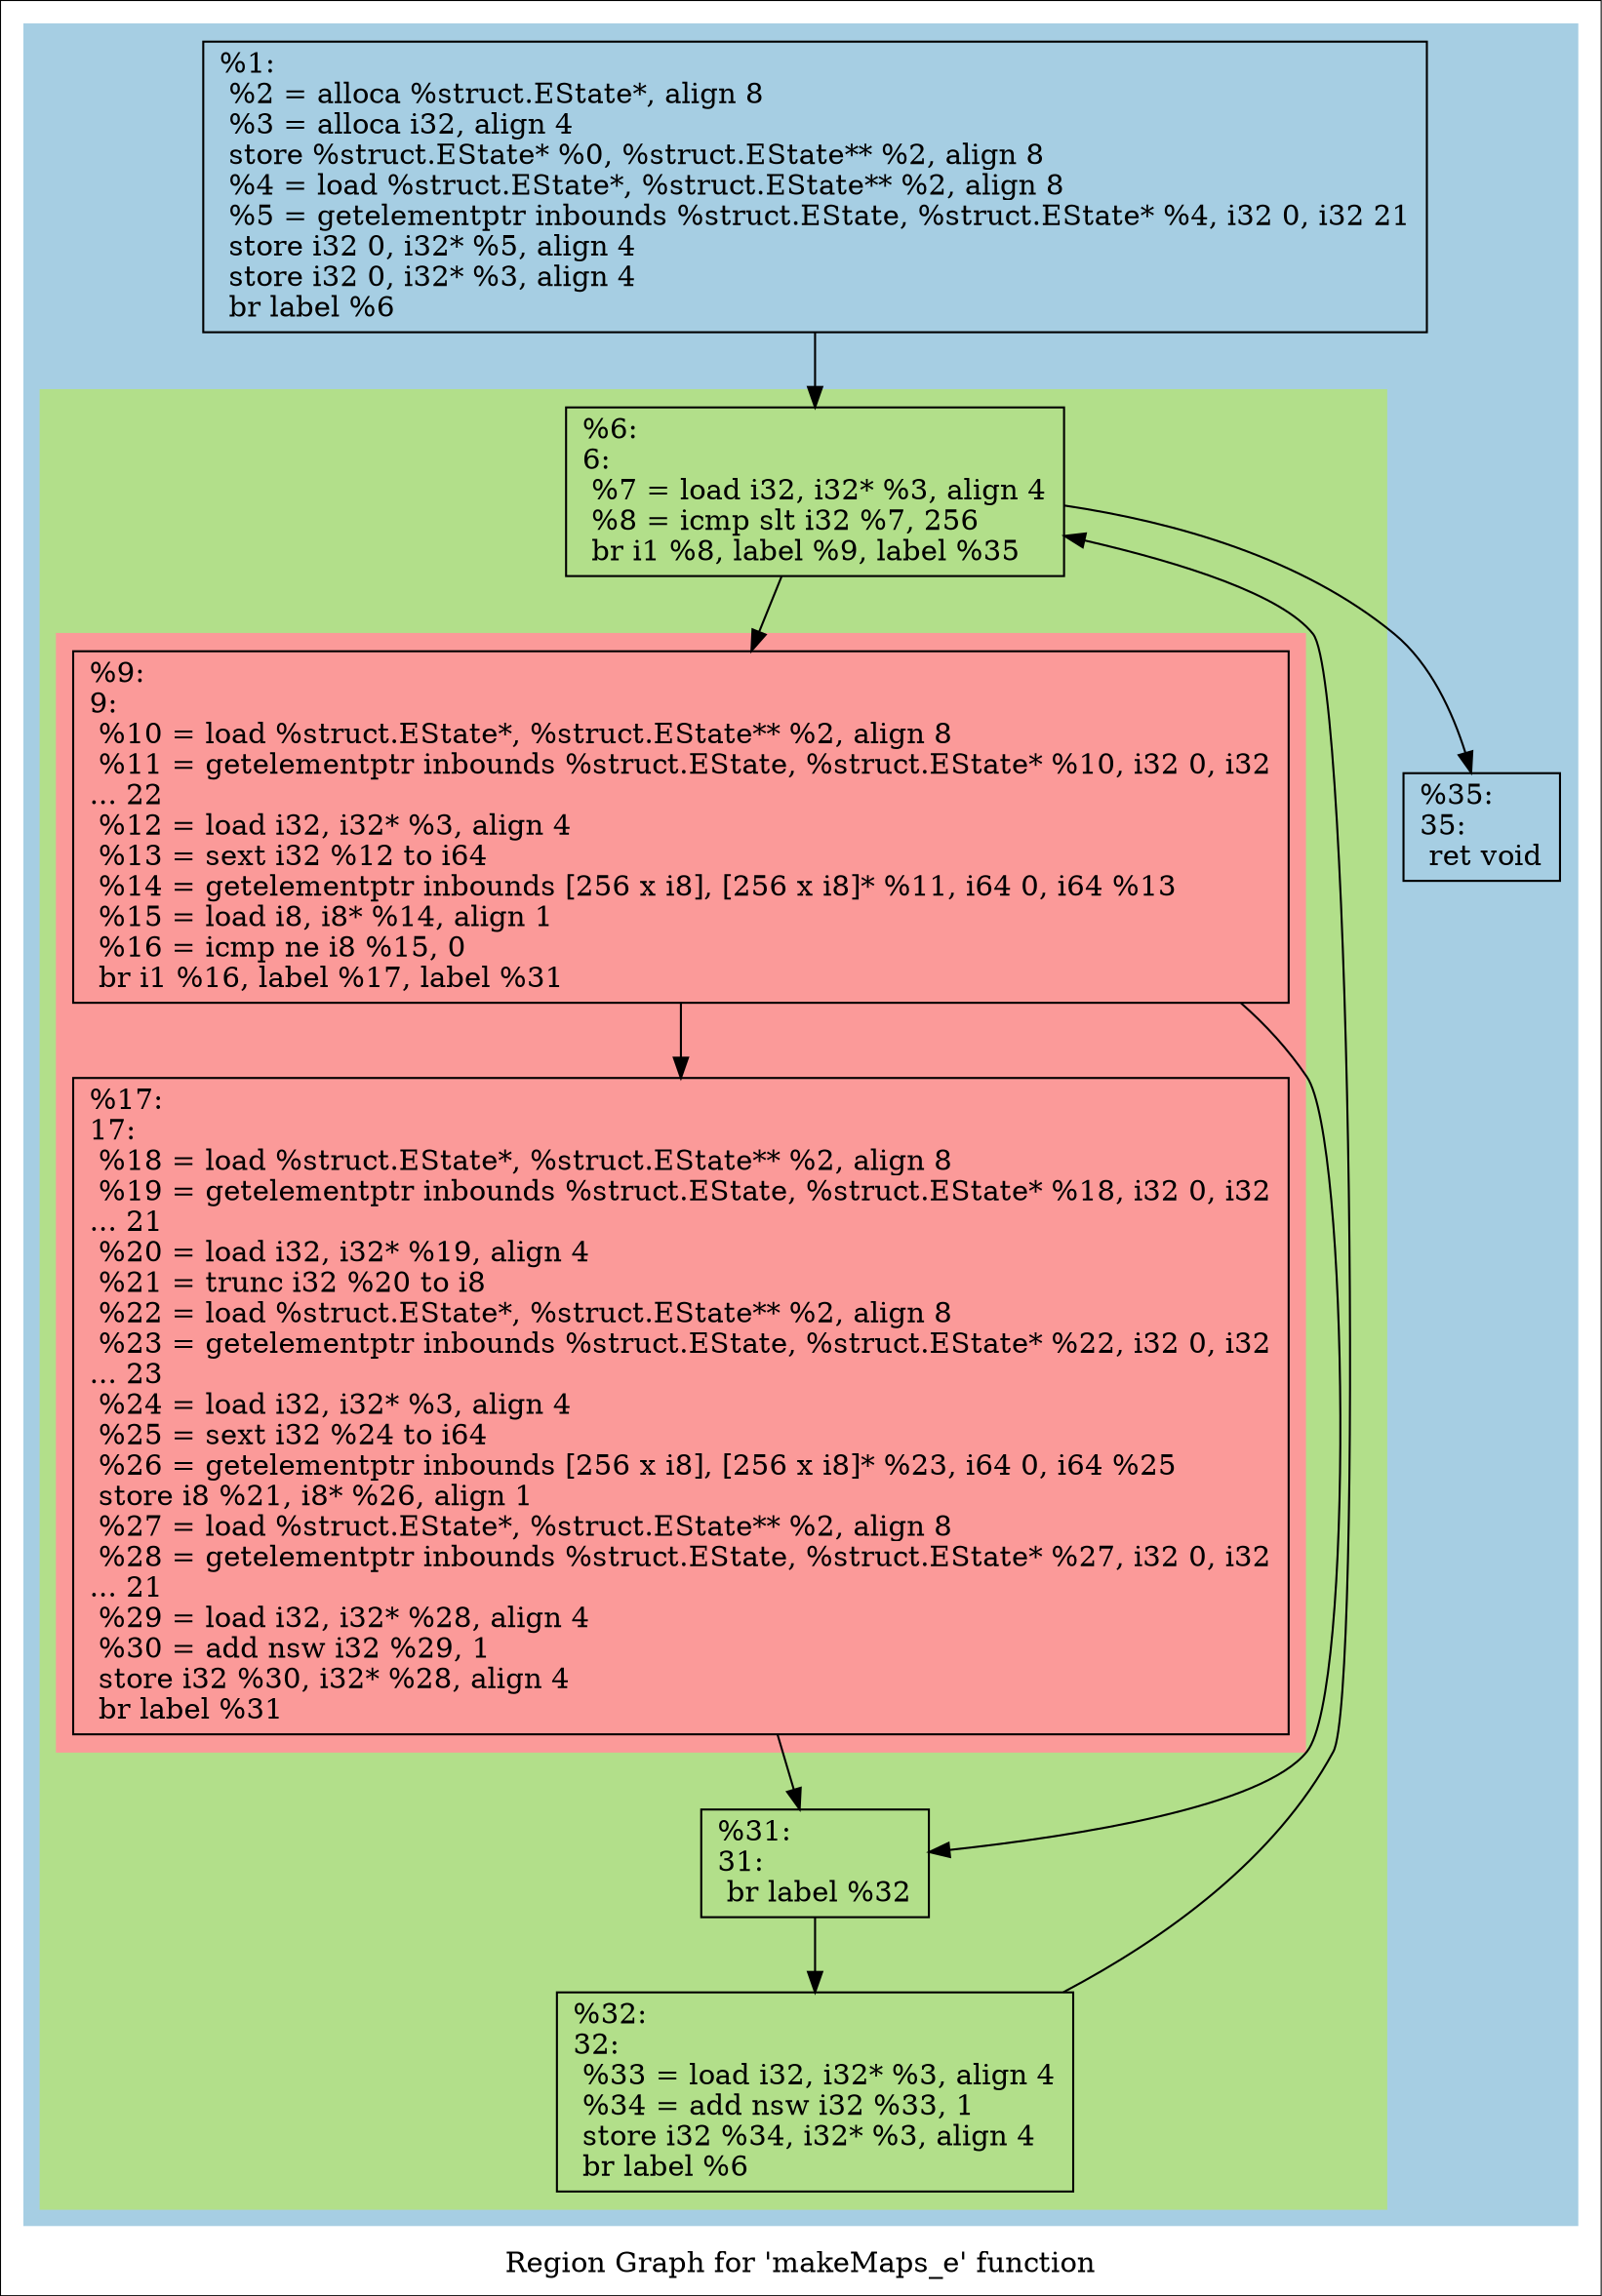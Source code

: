digraph "Region Graph for 'makeMaps_e' function" {
	label="Region Graph for 'makeMaps_e' function";

	Node0xc0d9e0 [shape=record,label="{%1:\l  %2 = alloca %struct.EState*, align 8\l  %3 = alloca i32, align 4\l  store %struct.EState* %0, %struct.EState** %2, align 8\l  %4 = load %struct.EState*, %struct.EState** %2, align 8\l  %5 = getelementptr inbounds %struct.EState, %struct.EState* %4, i32 0, i32 21\l  store i32 0, i32* %5, align 4\l  store i32 0, i32* %3, align 4\l  br label %6\l}"];
	Node0xc0d9e0 -> Node0xb5df10;
	Node0xb5df10 [shape=record,label="{%6:\l6:                                                \l  %7 = load i32, i32* %3, align 4\l  %8 = icmp slt i32 %7, 256\l  br i1 %8, label %9, label %35\l}"];
	Node0xb5df10 -> Node0xb73780;
	Node0xb5df10 -> Node0x9165c0;
	Node0xb73780 [shape=record,label="{%9:\l9:                                                \l  %10 = load %struct.EState*, %struct.EState** %2, align 8\l  %11 = getelementptr inbounds %struct.EState, %struct.EState* %10, i32 0, i32\l... 22\l  %12 = load i32, i32* %3, align 4\l  %13 = sext i32 %12 to i64\l  %14 = getelementptr inbounds [256 x i8], [256 x i8]* %11, i64 0, i64 %13\l  %15 = load i8, i8* %14, align 1\l  %16 = icmp ne i8 %15, 0\l  br i1 %16, label %17, label %31\l}"];
	Node0xb73780 -> Node0xc09780;
	Node0xb73780 -> Node0xa5d500;
	Node0xc09780 [shape=record,label="{%17:\l17:                                               \l  %18 = load %struct.EState*, %struct.EState** %2, align 8\l  %19 = getelementptr inbounds %struct.EState, %struct.EState* %18, i32 0, i32\l... 21\l  %20 = load i32, i32* %19, align 4\l  %21 = trunc i32 %20 to i8\l  %22 = load %struct.EState*, %struct.EState** %2, align 8\l  %23 = getelementptr inbounds %struct.EState, %struct.EState* %22, i32 0, i32\l... 23\l  %24 = load i32, i32* %3, align 4\l  %25 = sext i32 %24 to i64\l  %26 = getelementptr inbounds [256 x i8], [256 x i8]* %23, i64 0, i64 %25\l  store i8 %21, i8* %26, align 1\l  %27 = load %struct.EState*, %struct.EState** %2, align 8\l  %28 = getelementptr inbounds %struct.EState, %struct.EState* %27, i32 0, i32\l... 21\l  %29 = load i32, i32* %28, align 4\l  %30 = add nsw i32 %29, 1\l  store i32 %30, i32* %28, align 4\l  br label %31\l}"];
	Node0xc09780 -> Node0xa5d500;
	Node0xa5d500 [shape=record,label="{%31:\l31:                                               \l  br label %32\l}"];
	Node0xa5d500 -> Node0xb38a40;
	Node0xb38a40 [shape=record,label="{%32:\l32:                                               \l  %33 = load i32, i32* %3, align 4\l  %34 = add nsw i32 %33, 1\l  store i32 %34, i32* %3, align 4\l  br label %6\l}"];
	Node0xb38a40 -> Node0xb5df10[constraint=false];
	Node0x9165c0 [shape=record,label="{%35:\l35:                                               \l  ret void\l}"];
	colorscheme = "paired12"
        subgraph cluster_0xc453f0 {
          label = "";
          style = filled;
          color = 1
          subgraph cluster_0xc3fe80 {
            label = "";
            style = filled;
            color = 3
            subgraph cluster_0xc16240 {
              label = "";
              style = filled;
              color = 5
              Node0xb73780;
              Node0xc09780;
            }
            Node0xb5df10;
            Node0xa5d500;
            Node0xb38a40;
          }
          Node0xc0d9e0;
          Node0x9165c0;
        }
}
